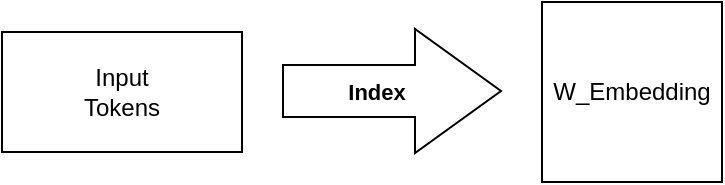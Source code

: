 <mxfile version="26.0.10">
  <diagram name="Page-1" id="kunPT862FFZNJDNygzSh">
    <mxGraphModel dx="1303" dy="752" grid="1" gridSize="10" guides="1" tooltips="1" connect="1" arrows="1" fold="1" page="1" pageScale="1" pageWidth="850" pageHeight="1100" math="0" shadow="0">
      <root>
        <mxCell id="0" />
        <mxCell id="1" parent="0" />
        <mxCell id="32AH9iKesLZB_glOg8Ec-1" value="&lt;div&gt;Input &lt;br&gt;&lt;/div&gt;&lt;div&gt;Tokens&lt;br&gt;&lt;/div&gt;" style="rounded=0;whiteSpace=wrap;html=1;" vertex="1" parent="1">
          <mxGeometry x="30" y="40" width="120" height="60" as="geometry" />
        </mxCell>
        <mxCell id="32AH9iKesLZB_glOg8Ec-2" value="" style="shape=flexArrow;endArrow=classic;html=1;rounded=0;endWidth=35;endSize=14;width=26;fontSize=22;labelBackgroundColor=default;labelBorderColor=none;fillColor=default;" edge="1" parent="1">
          <mxGeometry width="50" height="50" relative="1" as="geometry">
            <mxPoint x="170" y="69.5" as="sourcePoint" />
            <mxPoint x="280" y="69.5" as="targetPoint" />
          </mxGeometry>
        </mxCell>
        <mxCell id="32AH9iKesLZB_glOg8Ec-3" value="Index" style="edgeLabel;html=1;align=center;verticalAlign=middle;resizable=0;points=[];fontStyle=1" vertex="1" connectable="0" parent="32AH9iKesLZB_glOg8Ec-2">
          <mxGeometry x="-0.3" y="-2" relative="1" as="geometry">
            <mxPoint x="8" y="-2" as="offset" />
          </mxGeometry>
        </mxCell>
        <mxCell id="32AH9iKesLZB_glOg8Ec-8" value="W_Embedding" style="whiteSpace=wrap;html=1;aspect=fixed;" vertex="1" parent="1">
          <mxGeometry x="300" y="25" width="90" height="90" as="geometry" />
        </mxCell>
      </root>
    </mxGraphModel>
  </diagram>
</mxfile>
